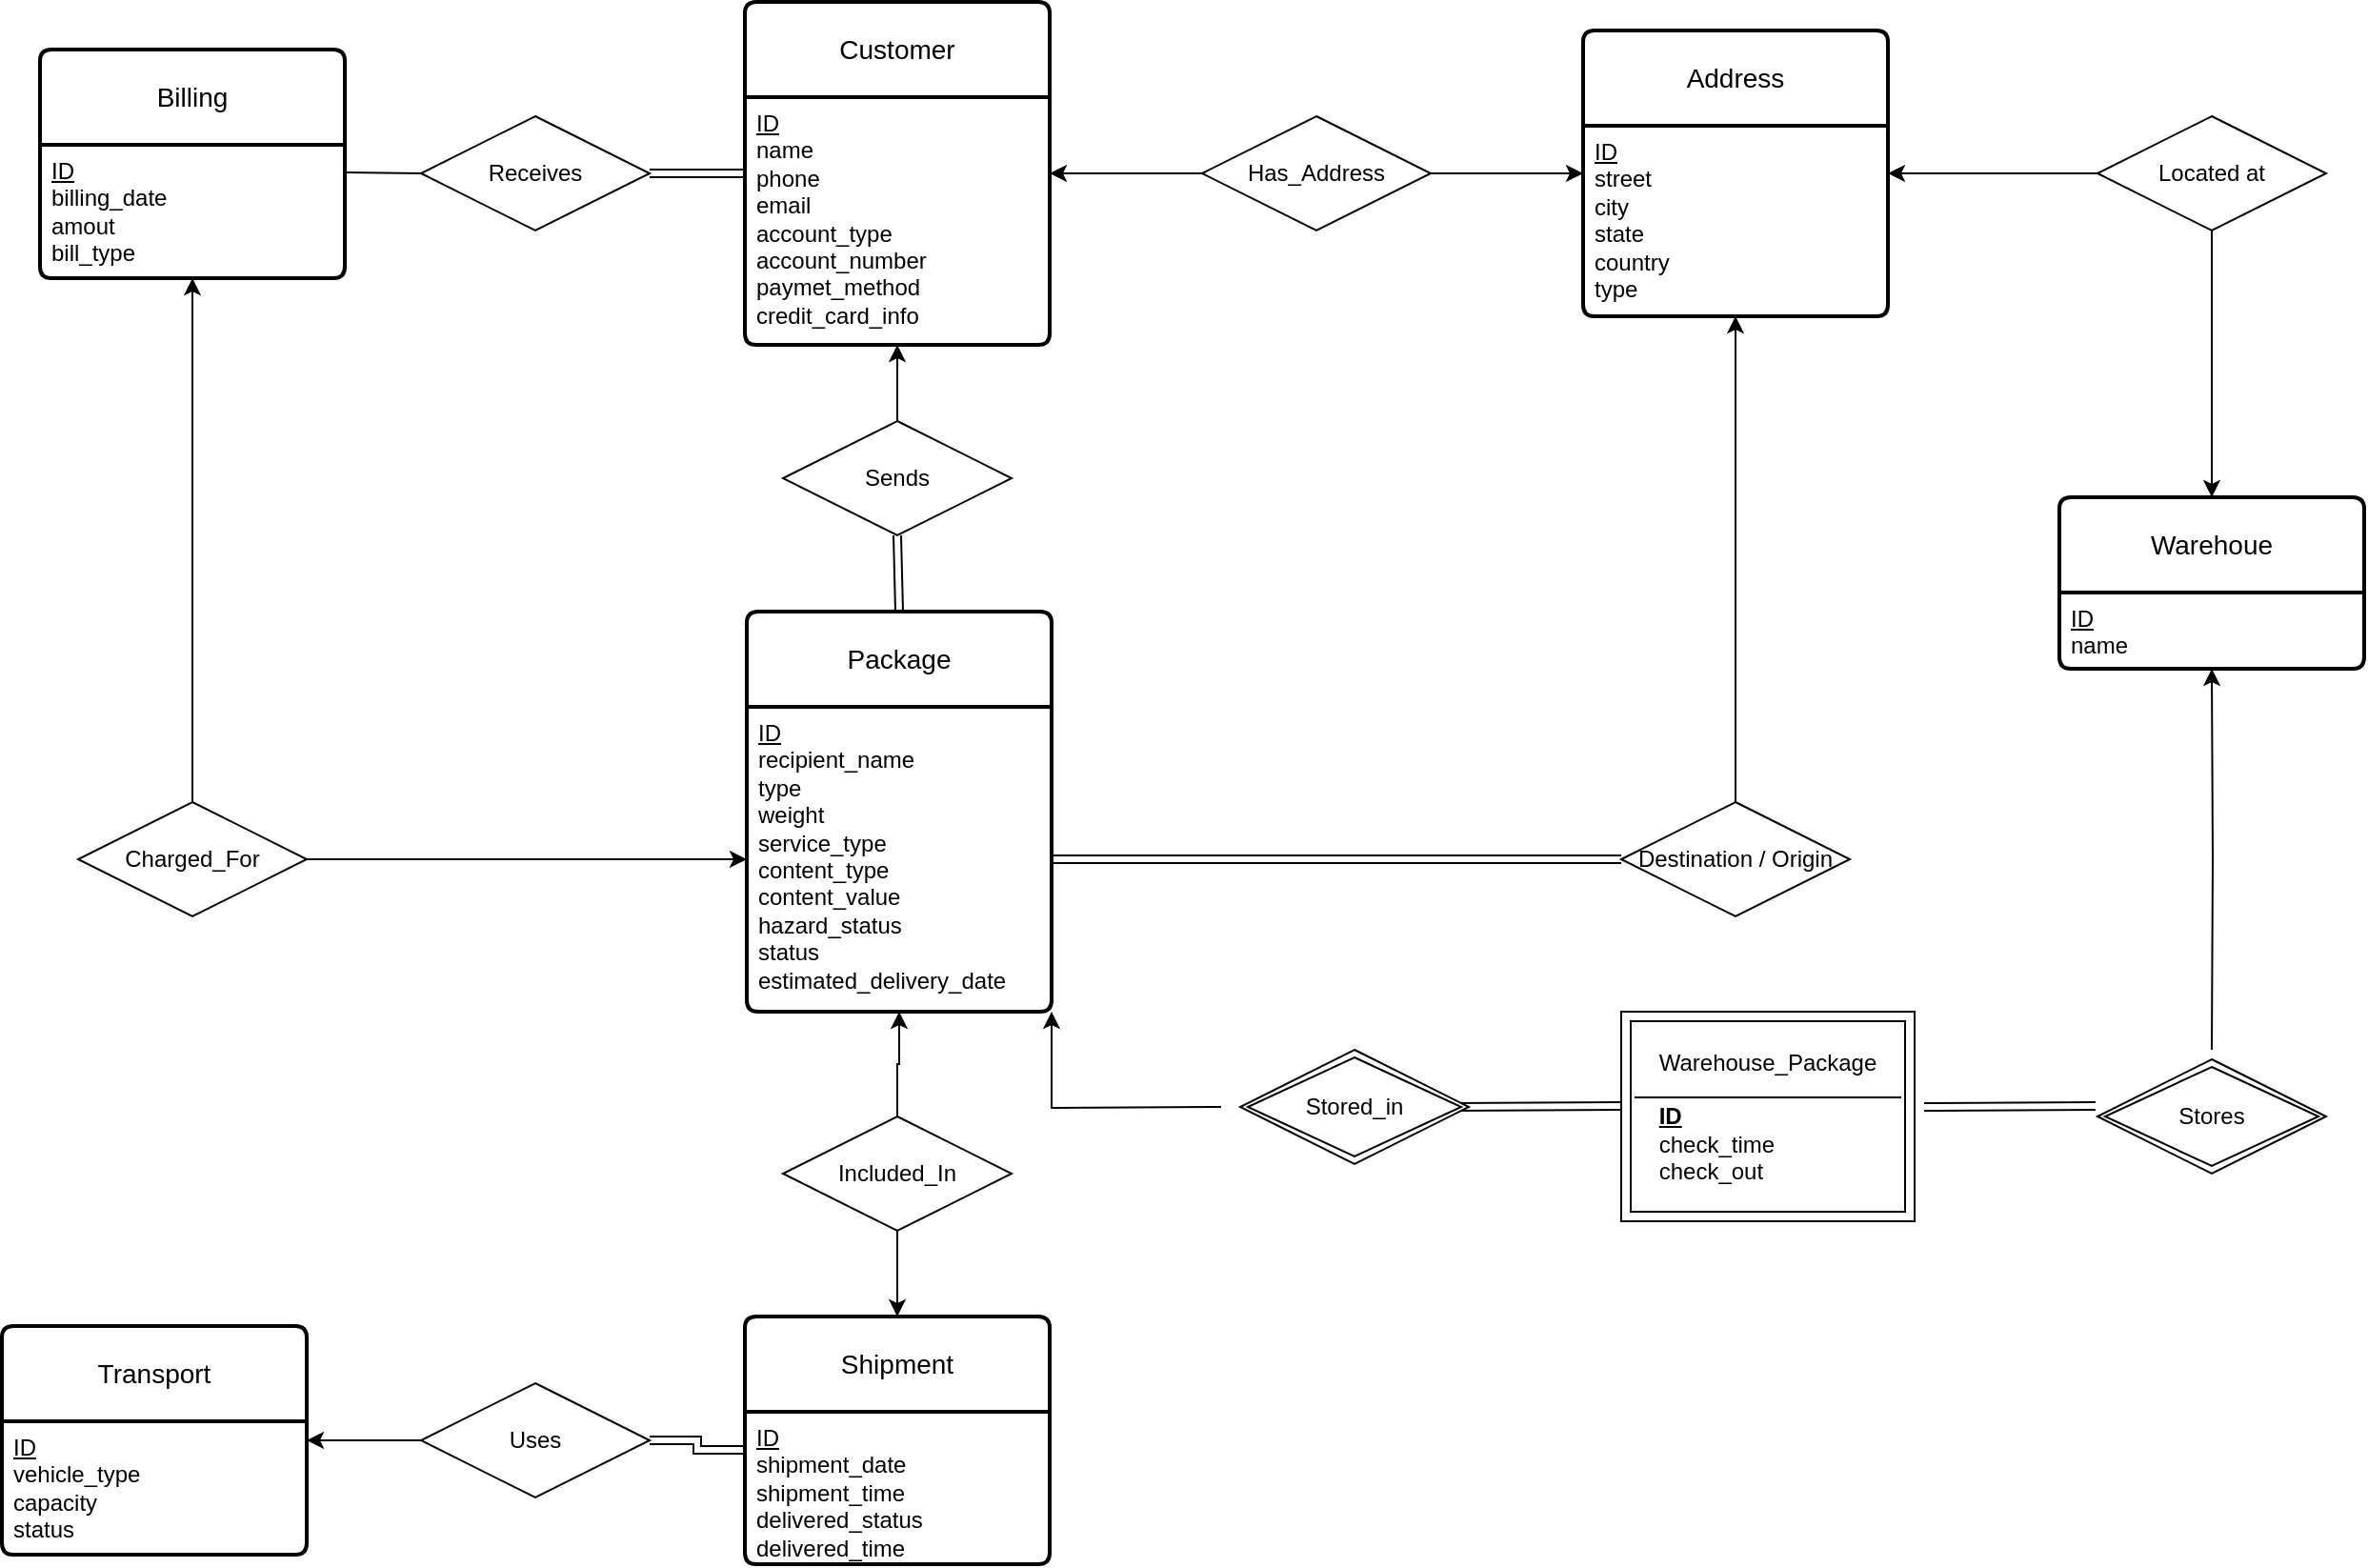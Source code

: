 <mxfile version="21.1.8" type="device">
  <diagram id="R2lEEEUBdFMjLlhIrx00" name="Page-1">
    <mxGraphModel dx="432" dy="472" grid="1" gridSize="10" guides="1" tooltips="1" connect="1" arrows="1" fold="1" page="1" pageScale="1" pageWidth="850" pageHeight="1100" math="0" shadow="0" extFonts="Permanent Marker^https://fonts.googleapis.com/css?family=Permanent+Marker">
      <root>
        <mxCell id="0" />
        <mxCell id="1" parent="0" />
        <mxCell id="8erZ_WJN0PEyvCFW1K6h-221" value="Customer" style="swimlane;childLayout=stackLayout;horizontal=1;startSize=50;horizontalStack=0;rounded=1;fontSize=14;fontStyle=0;strokeWidth=2;resizeParent=0;resizeLast=1;shadow=0;dashed=0;align=center;arcSize=4;whiteSpace=wrap;html=1;" parent="1" vertex="1">
          <mxGeometry x="800" y="150" width="160" height="180" as="geometry" />
        </mxCell>
        <mxCell id="8erZ_WJN0PEyvCFW1K6h-222" value="&lt;u&gt;ID&lt;/u&gt;&lt;br&gt;name&lt;br&gt;phone&lt;br&gt;email&lt;br&gt;account_type&lt;br&gt;account_number&lt;br&gt;paymet_method&lt;br&gt;credit_card_info" style="align=left;strokeColor=none;fillColor=none;spacingLeft=4;fontSize=12;verticalAlign=top;resizable=0;rotatable=0;part=1;html=1;" parent="8erZ_WJN0PEyvCFW1K6h-221" vertex="1">
          <mxGeometry y="50" width="160" height="130" as="geometry" />
        </mxCell>
        <mxCell id="8erZ_WJN0PEyvCFW1K6h-223" value="Address" style="swimlane;childLayout=stackLayout;horizontal=1;startSize=50;horizontalStack=0;rounded=1;fontSize=14;fontStyle=0;strokeWidth=2;resizeParent=0;resizeLast=1;shadow=0;dashed=0;align=center;arcSize=4;whiteSpace=wrap;html=1;" parent="1" vertex="1">
          <mxGeometry x="1240" y="165" width="160" height="150" as="geometry" />
        </mxCell>
        <mxCell id="8erZ_WJN0PEyvCFW1K6h-224" value="&lt;u&gt;ID&lt;/u&gt;&lt;br&gt;street&lt;br&gt;city&lt;br&gt;state&lt;br&gt;country&lt;br&gt;type" style="align=left;strokeColor=none;fillColor=none;spacingLeft=4;fontSize=12;verticalAlign=top;resizable=0;rotatable=0;part=1;html=1;" parent="8erZ_WJN0PEyvCFW1K6h-223" vertex="1">
          <mxGeometry y="50" width="160" height="100" as="geometry" />
        </mxCell>
        <mxCell id="8erZ_WJN0PEyvCFW1K6h-225" value="Package" style="swimlane;childLayout=stackLayout;horizontal=1;startSize=50;horizontalStack=0;rounded=1;fontSize=14;fontStyle=0;strokeWidth=2;resizeParent=0;resizeLast=1;shadow=0;dashed=0;align=center;arcSize=4;whiteSpace=wrap;html=1;" parent="1" vertex="1">
          <mxGeometry x="801" y="470" width="160" height="210" as="geometry" />
        </mxCell>
        <mxCell id="8erZ_WJN0PEyvCFW1K6h-226" value="&lt;u&gt;ID&lt;/u&gt;&lt;br&gt;recipient_name&lt;br&gt;type&lt;br&gt;weight&lt;br&gt;service_type&lt;br&gt;content_type&lt;br&gt;content_value&lt;br&gt;hazard_status&lt;br&gt;status&lt;br&gt;estimated_delivery_date&lt;br&gt;" style="align=left;strokeColor=none;fillColor=none;spacingLeft=4;fontSize=12;verticalAlign=top;resizable=0;rotatable=0;part=1;html=1;" parent="8erZ_WJN0PEyvCFW1K6h-225" vertex="1">
          <mxGeometry y="50" width="160" height="160" as="geometry" />
        </mxCell>
        <mxCell id="8erZ_WJN0PEyvCFW1K6h-229" value="Shipment" style="swimlane;childLayout=stackLayout;horizontal=1;startSize=50;horizontalStack=0;rounded=1;fontSize=14;fontStyle=0;strokeWidth=2;resizeParent=0;resizeLast=1;shadow=0;dashed=0;align=center;arcSize=4;whiteSpace=wrap;html=1;" parent="1" vertex="1">
          <mxGeometry x="800" y="840" width="160" height="130" as="geometry" />
        </mxCell>
        <mxCell id="8erZ_WJN0PEyvCFW1K6h-230" value="&lt;u&gt;ID&lt;/u&gt;&lt;br&gt;shipment_date&lt;br&gt;shipment_time&lt;br&gt;delivered_status&lt;br&gt;delivered_time&lt;br&gt;" style="align=left;strokeColor=none;fillColor=none;spacingLeft=4;fontSize=12;verticalAlign=top;resizable=0;rotatable=0;part=1;html=1;" parent="8erZ_WJN0PEyvCFW1K6h-229" vertex="1">
          <mxGeometry y="50" width="160" height="80" as="geometry" />
        </mxCell>
        <mxCell id="8erZ_WJN0PEyvCFW1K6h-231" value="Billing" style="swimlane;childLayout=stackLayout;horizontal=1;startSize=50;horizontalStack=0;rounded=1;fontSize=14;fontStyle=0;strokeWidth=2;resizeParent=0;resizeLast=1;shadow=0;dashed=0;align=center;arcSize=4;whiteSpace=wrap;html=1;" parent="1" vertex="1">
          <mxGeometry x="430" y="175" width="160" height="120" as="geometry" />
        </mxCell>
        <mxCell id="8erZ_WJN0PEyvCFW1K6h-232" value="&lt;u&gt;ID&lt;/u&gt;&lt;br&gt;billing_date&lt;br&gt;amout&lt;br&gt;bill_type" style="align=left;strokeColor=none;fillColor=none;spacingLeft=4;fontSize=12;verticalAlign=top;resizable=0;rotatable=0;part=1;html=1;" parent="8erZ_WJN0PEyvCFW1K6h-231" vertex="1">
          <mxGeometry y="50" width="160" height="70" as="geometry" />
        </mxCell>
        <mxCell id="8erZ_WJN0PEyvCFW1K6h-233" value="Transport" style="swimlane;childLayout=stackLayout;horizontal=1;startSize=50;horizontalStack=0;rounded=1;fontSize=14;fontStyle=0;strokeWidth=2;resizeParent=0;resizeLast=1;shadow=0;dashed=0;align=center;arcSize=4;whiteSpace=wrap;html=1;" parent="1" vertex="1">
          <mxGeometry x="410" y="845" width="160" height="120" as="geometry" />
        </mxCell>
        <mxCell id="8erZ_WJN0PEyvCFW1K6h-234" value="&lt;u&gt;ID&lt;/u&gt;&lt;br&gt;vehicle_type&lt;br&gt;capacity&lt;br&gt;status" style="align=left;strokeColor=none;fillColor=none;spacingLeft=4;fontSize=12;verticalAlign=top;resizable=0;rotatable=0;part=1;html=1;" parent="8erZ_WJN0PEyvCFW1K6h-233" vertex="1">
          <mxGeometry y="50" width="160" height="70" as="geometry" />
        </mxCell>
        <mxCell id="8erZ_WJN0PEyvCFW1K6h-238" style="edgeStyle=orthogonalEdgeStyle;rounded=0;orthogonalLoop=1;jettySize=auto;html=1;exitX=0;exitY=0.5;exitDx=0;exitDy=0;entryX=1;entryY=0.5;entryDx=0;entryDy=0;" parent="1" source="8erZ_WJN0PEyvCFW1K6h-237" target="8erZ_WJN0PEyvCFW1K6h-221" edge="1">
          <mxGeometry relative="1" as="geometry" />
        </mxCell>
        <mxCell id="8erZ_WJN0PEyvCFW1K6h-267" style="edgeStyle=orthogonalEdgeStyle;rounded=0;orthogonalLoop=1;jettySize=auto;html=1;exitX=1;exitY=0.5;exitDx=0;exitDy=0;entryX=0;entryY=0.25;entryDx=0;entryDy=0;" parent="1" source="8erZ_WJN0PEyvCFW1K6h-237" target="8erZ_WJN0PEyvCFW1K6h-224" edge="1">
          <mxGeometry relative="1" as="geometry">
            <mxPoint x="1230" y="240.294" as="targetPoint" />
          </mxGeometry>
        </mxCell>
        <mxCell id="8erZ_WJN0PEyvCFW1K6h-237" value="Has_Address" style="shape=rhombus;perimeter=rhombusPerimeter;whiteSpace=wrap;html=1;align=center;" parent="1" vertex="1">
          <mxGeometry x="1040" y="210" width="120" height="60" as="geometry" />
        </mxCell>
        <mxCell id="8erZ_WJN0PEyvCFW1K6h-241" style="edgeStyle=orthogonalEdgeStyle;rounded=0;orthogonalLoop=1;jettySize=auto;html=1;exitX=0.5;exitY=0;exitDx=0;exitDy=0;entryX=0.5;entryY=1;entryDx=0;entryDy=0;" parent="1" source="8erZ_WJN0PEyvCFW1K6h-240" target="8erZ_WJN0PEyvCFW1K6h-222" edge="1">
          <mxGeometry relative="1" as="geometry" />
        </mxCell>
        <mxCell id="8erZ_WJN0PEyvCFW1K6h-240" value="Sends" style="shape=rhombus;perimeter=rhombusPerimeter;whiteSpace=wrap;html=1;align=center;" parent="1" vertex="1">
          <mxGeometry x="820" y="370" width="120" height="60" as="geometry" />
        </mxCell>
        <mxCell id="8erZ_WJN0PEyvCFW1K6h-244" style="edgeStyle=orthogonalEdgeStyle;rounded=0;orthogonalLoop=1;jettySize=auto;html=1;exitX=0.5;exitY=0;exitDx=0;exitDy=0;entryX=0.5;entryY=1;entryDx=0;entryDy=0;" parent="1" source="8erZ_WJN0PEyvCFW1K6h-243" target="8erZ_WJN0PEyvCFW1K6h-224" edge="1">
          <mxGeometry relative="1" as="geometry" />
        </mxCell>
        <mxCell id="8erZ_WJN0PEyvCFW1K6h-243" value="Destination / Origin" style="shape=rhombus;perimeter=rhombusPerimeter;whiteSpace=wrap;html=1;align=center;" parent="1" vertex="1">
          <mxGeometry x="1260" y="570" width="120" height="60" as="geometry" />
        </mxCell>
        <mxCell id="8erZ_WJN0PEyvCFW1K6h-289" style="edgeStyle=orthogonalEdgeStyle;rounded=0;orthogonalLoop=1;jettySize=auto;html=1;exitX=0.5;exitY=0;exitDx=0;exitDy=0;entryX=0.5;entryY=1;entryDx=0;entryDy=0;" parent="1" source="8erZ_WJN0PEyvCFW1K6h-248" target="8erZ_WJN0PEyvCFW1K6h-232" edge="1">
          <mxGeometry relative="1" as="geometry" />
        </mxCell>
        <mxCell id="8erZ_WJN0PEyvCFW1K6h-290" style="edgeStyle=orthogonalEdgeStyle;rounded=0;orthogonalLoop=1;jettySize=auto;html=1;exitX=1;exitY=0.5;exitDx=0;exitDy=0;" parent="1" source="8erZ_WJN0PEyvCFW1K6h-248" target="8erZ_WJN0PEyvCFW1K6h-226" edge="1">
          <mxGeometry relative="1" as="geometry" />
        </mxCell>
        <mxCell id="8erZ_WJN0PEyvCFW1K6h-248" value="Charged_For" style="shape=rhombus;perimeter=rhombusPerimeter;whiteSpace=wrap;html=1;align=center;" parent="1" vertex="1">
          <mxGeometry x="450" y="570" width="120" height="60" as="geometry" />
        </mxCell>
        <mxCell id="8erZ_WJN0PEyvCFW1K6h-252" value="" style="endArrow=none;html=1;rounded=0;entryX=0.5;entryY=0;entryDx=0;entryDy=0;exitX=0.5;exitY=1;exitDx=0;exitDy=0;shape=link;" parent="1" source="8erZ_WJN0PEyvCFW1K6h-240" target="8erZ_WJN0PEyvCFW1K6h-225" edge="1">
          <mxGeometry relative="1" as="geometry">
            <mxPoint x="1000" y="410" as="sourcePoint" />
            <mxPoint x="1160" y="410" as="targetPoint" />
          </mxGeometry>
        </mxCell>
        <mxCell id="8erZ_WJN0PEyvCFW1K6h-258" style="edgeStyle=orthogonalEdgeStyle;rounded=0;orthogonalLoop=1;jettySize=auto;html=1;exitX=1;exitY=0.5;exitDx=0;exitDy=0;entryX=0;entryY=0.5;entryDx=0;entryDy=0;shape=link;" parent="1" source="8erZ_WJN0PEyvCFW1K6h-254" target="8erZ_WJN0PEyvCFW1K6h-221" edge="1">
          <mxGeometry relative="1" as="geometry" />
        </mxCell>
        <mxCell id="8erZ_WJN0PEyvCFW1K6h-254" value="Receives" style="shape=rhombus;perimeter=rhombusPerimeter;whiteSpace=wrap;html=1;align=center;" parent="1" vertex="1">
          <mxGeometry x="630" y="210" width="120" height="60" as="geometry" />
        </mxCell>
        <mxCell id="8erZ_WJN0PEyvCFW1K6h-263" value="" style="endArrow=none;html=1;rounded=0;" parent="1" edge="1">
          <mxGeometry relative="1" as="geometry">
            <mxPoint x="590" y="239.5" as="sourcePoint" />
            <mxPoint x="630" y="240" as="targetPoint" />
          </mxGeometry>
        </mxCell>
        <mxCell id="8erZ_WJN0PEyvCFW1K6h-279" style="edgeStyle=orthogonalEdgeStyle;rounded=0;orthogonalLoop=1;jettySize=auto;html=1;exitX=0.5;exitY=1;exitDx=0;exitDy=0;entryX=0.5;entryY=0;entryDx=0;entryDy=0;" parent="1" source="8erZ_WJN0PEyvCFW1K6h-269" target="8erZ_WJN0PEyvCFW1K6h-229" edge="1">
          <mxGeometry relative="1" as="geometry" />
        </mxCell>
        <mxCell id="z5hDpQqUll3AghBkRp01-33" style="edgeStyle=orthogonalEdgeStyle;rounded=0;orthogonalLoop=1;jettySize=auto;html=1;exitX=0.5;exitY=0;exitDx=0;exitDy=0;entryX=0.5;entryY=1;entryDx=0;entryDy=0;fontFamily=Helvetica;fontSize=14;fontColor=default;startSize=50;" parent="1" source="8erZ_WJN0PEyvCFW1K6h-269" target="8erZ_WJN0PEyvCFW1K6h-226" edge="1">
          <mxGeometry relative="1" as="geometry" />
        </mxCell>
        <mxCell id="8erZ_WJN0PEyvCFW1K6h-269" value="Included_In" style="shape=rhombus;perimeter=rhombusPerimeter;whiteSpace=wrap;html=1;align=center;" parent="1" vertex="1">
          <mxGeometry x="820" y="735" width="120" height="60" as="geometry" />
        </mxCell>
        <mxCell id="z5hDpQqUll3AghBkRp01-27" style="edgeStyle=orthogonalEdgeStyle;rounded=0;orthogonalLoop=1;jettySize=auto;html=1;exitX=1;exitY=0.5;exitDx=0;exitDy=0;entryX=0;entryY=0.25;entryDx=0;entryDy=0;fontFamily=Helvetica;fontSize=14;fontColor=default;startSize=50;shape=link;" parent="1" source="8erZ_WJN0PEyvCFW1K6h-280" target="8erZ_WJN0PEyvCFW1K6h-230" edge="1">
          <mxGeometry relative="1" as="geometry" />
        </mxCell>
        <mxCell id="z5hDpQqUll3AghBkRp01-29" style="edgeStyle=orthogonalEdgeStyle;rounded=0;orthogonalLoop=1;jettySize=auto;html=1;exitX=0;exitY=0.5;exitDx=0;exitDy=0;entryX=1;entryY=0.5;entryDx=0;entryDy=0;fontFamily=Helvetica;fontSize=14;fontColor=default;startSize=50;" parent="1" source="8erZ_WJN0PEyvCFW1K6h-280" target="8erZ_WJN0PEyvCFW1K6h-233" edge="1">
          <mxGeometry relative="1" as="geometry" />
        </mxCell>
        <mxCell id="8erZ_WJN0PEyvCFW1K6h-280" value="Uses" style="shape=rhombus;perimeter=rhombusPerimeter;whiteSpace=wrap;html=1;align=center;" parent="1" vertex="1">
          <mxGeometry x="630" y="875" width="120" height="60" as="geometry" />
        </mxCell>
        <mxCell id="8erZ_WJN0PEyvCFW1K6h-293" style="edgeStyle=orthogonalEdgeStyle;rounded=0;orthogonalLoop=1;jettySize=auto;html=1;exitX=0;exitY=0.5;exitDx=0;exitDy=0;entryX=1;entryY=1;entryDx=0;entryDy=0;" parent="1" target="8erZ_WJN0PEyvCFW1K6h-226" edge="1">
          <mxGeometry relative="1" as="geometry">
            <mxPoint x="1050" y="730" as="sourcePoint" />
          </mxGeometry>
        </mxCell>
        <mxCell id="z5hDpQqUll3AghBkRp01-1" value="Warehoue" style="swimlane;childLayout=stackLayout;horizontal=1;startSize=50;horizontalStack=0;rounded=1;fontSize=14;fontStyle=0;strokeWidth=2;resizeParent=0;resizeLast=1;shadow=0;dashed=0;align=center;arcSize=4;whiteSpace=wrap;html=1;" parent="1" vertex="1">
          <mxGeometry x="1490" y="410" width="160" height="90" as="geometry" />
        </mxCell>
        <mxCell id="z5hDpQqUll3AghBkRp01-2" value="&lt;u&gt;ID&lt;/u&gt;&lt;br&gt;name" style="align=left;strokeColor=none;fillColor=none;spacingLeft=4;fontSize=12;verticalAlign=top;resizable=0;rotatable=0;part=1;html=1;" parent="z5hDpQqUll3AghBkRp01-1" vertex="1">
          <mxGeometry y="50" width="160" height="40" as="geometry" />
        </mxCell>
        <mxCell id="z5hDpQqUll3AghBkRp01-4" style="edgeStyle=orthogonalEdgeStyle;rounded=0;orthogonalLoop=1;jettySize=auto;html=1;exitX=0;exitY=0.5;exitDx=0;exitDy=0;entryX=1;entryY=0.25;entryDx=0;entryDy=0;" parent="1" source="z5hDpQqUll3AghBkRp01-3" target="8erZ_WJN0PEyvCFW1K6h-224" edge="1">
          <mxGeometry relative="1" as="geometry" />
        </mxCell>
        <mxCell id="z5hDpQqUll3AghBkRp01-6" style="edgeStyle=orthogonalEdgeStyle;rounded=0;orthogonalLoop=1;jettySize=auto;html=1;exitX=0.5;exitY=1;exitDx=0;exitDy=0;entryX=0.5;entryY=0;entryDx=0;entryDy=0;" parent="1" source="z5hDpQqUll3AghBkRp01-3" target="z5hDpQqUll3AghBkRp01-1" edge="1">
          <mxGeometry relative="1" as="geometry" />
        </mxCell>
        <mxCell id="z5hDpQqUll3AghBkRp01-3" value="Located at" style="shape=rhombus;perimeter=rhombusPerimeter;whiteSpace=wrap;html=1;align=center;" parent="1" vertex="1">
          <mxGeometry x="1510" y="210" width="120" height="60" as="geometry" />
        </mxCell>
        <mxCell id="z5hDpQqUll3AghBkRp01-8" style="edgeStyle=orthogonalEdgeStyle;rounded=0;orthogonalLoop=1;jettySize=auto;html=1;exitX=0.5;exitY=0;exitDx=0;exitDy=0;entryX=0.5;entryY=1;entryDx=0;entryDy=0;" parent="1" target="z5hDpQqUll3AghBkRp01-2" edge="1">
          <mxGeometry relative="1" as="geometry">
            <mxPoint x="1570" y="700.0" as="sourcePoint" />
          </mxGeometry>
        </mxCell>
        <mxCell id="z5hDpQqUll3AghBkRp01-11" value="" style="endArrow=none;html=1;rounded=0;shape=link;" parent="1" edge="1">
          <mxGeometry relative="1" as="geometry">
            <mxPoint x="1419" y="730" as="sourcePoint" />
            <mxPoint x="1509" y="729.5" as="targetPoint" />
          </mxGeometry>
        </mxCell>
        <mxCell id="z5hDpQqUll3AghBkRp01-12" value="" style="endArrow=none;html=1;rounded=0;shape=link;" parent="1" edge="1">
          <mxGeometry relative="1" as="geometry">
            <mxPoint x="1170" y="730" as="sourcePoint" />
            <mxPoint x="1260" y="729.5" as="targetPoint" />
          </mxGeometry>
        </mxCell>
        <mxCell id="z5hDpQqUll3AghBkRp01-30" value="" style="endArrow=none;html=1;rounded=0;entryX=0;entryY=0.5;entryDx=0;entryDy=0;shape=link;" parent="1" source="8erZ_WJN0PEyvCFW1K6h-226" target="8erZ_WJN0PEyvCFW1K6h-243" edge="1">
          <mxGeometry relative="1" as="geometry">
            <mxPoint x="1070" y="589.91" as="sourcePoint" />
            <mxPoint x="1160" y="589.41" as="targetPoint" />
          </mxGeometry>
        </mxCell>
        <mxCell id="7AaBGT9MjDgjZaZFIUkD-7" value="Warehouse_Package&lt;br&gt;&lt;br&gt;&lt;div style=&quot;text-align: left;&quot;&gt;&lt;u style=&quot;background-color: initial; border-color: var(--border-color);&quot;&gt;&lt;b style=&quot;border-color: var(--border-color);&quot;&gt;ID&lt;/b&gt;&lt;/u&gt;&lt;/div&gt;&lt;div style=&quot;text-align: left;&quot;&gt;&lt;span style=&quot;background-color: initial;&quot;&gt;check_time&lt;/span&gt;&lt;/div&gt;&lt;span style=&quot;&quot;&gt;&lt;div style=&quot;text-align: left;&quot;&gt;&lt;span style=&quot;background-color: initial;&quot;&gt;check_out&lt;/span&gt;&lt;/div&gt;&lt;/span&gt;" style="shape=ext;margin=3;double=1;whiteSpace=wrap;html=1;align=center;" parent="1" vertex="1">
          <mxGeometry x="1260" y="680" width="154" height="110" as="geometry" />
        </mxCell>
        <mxCell id="7AaBGT9MjDgjZaZFIUkD-8" value="" style="line;strokeWidth=1;rotatable=0;dashed=0;labelPosition=right;align=left;verticalAlign=middle;spacingTop=0;spacingLeft=6;points=[];portConstraint=eastwest;" parent="1" vertex="1">
          <mxGeometry x="1267" y="720" width="140" height="10" as="geometry" />
        </mxCell>
        <mxCell id="7AaBGT9MjDgjZaZFIUkD-9" value="Stored_in" style="shape=rhombus;double=1;perimeter=rhombusPerimeter;whiteSpace=wrap;html=1;align=center;" parent="1" vertex="1">
          <mxGeometry x="1060" y="700" width="120" height="60" as="geometry" />
        </mxCell>
        <mxCell id="7AaBGT9MjDgjZaZFIUkD-10" value="Stores" style="shape=rhombus;double=1;perimeter=rhombusPerimeter;whiteSpace=wrap;html=1;align=center;" parent="1" vertex="1">
          <mxGeometry x="1510" y="705" width="120" height="60" as="geometry" />
        </mxCell>
      </root>
    </mxGraphModel>
  </diagram>
</mxfile>
